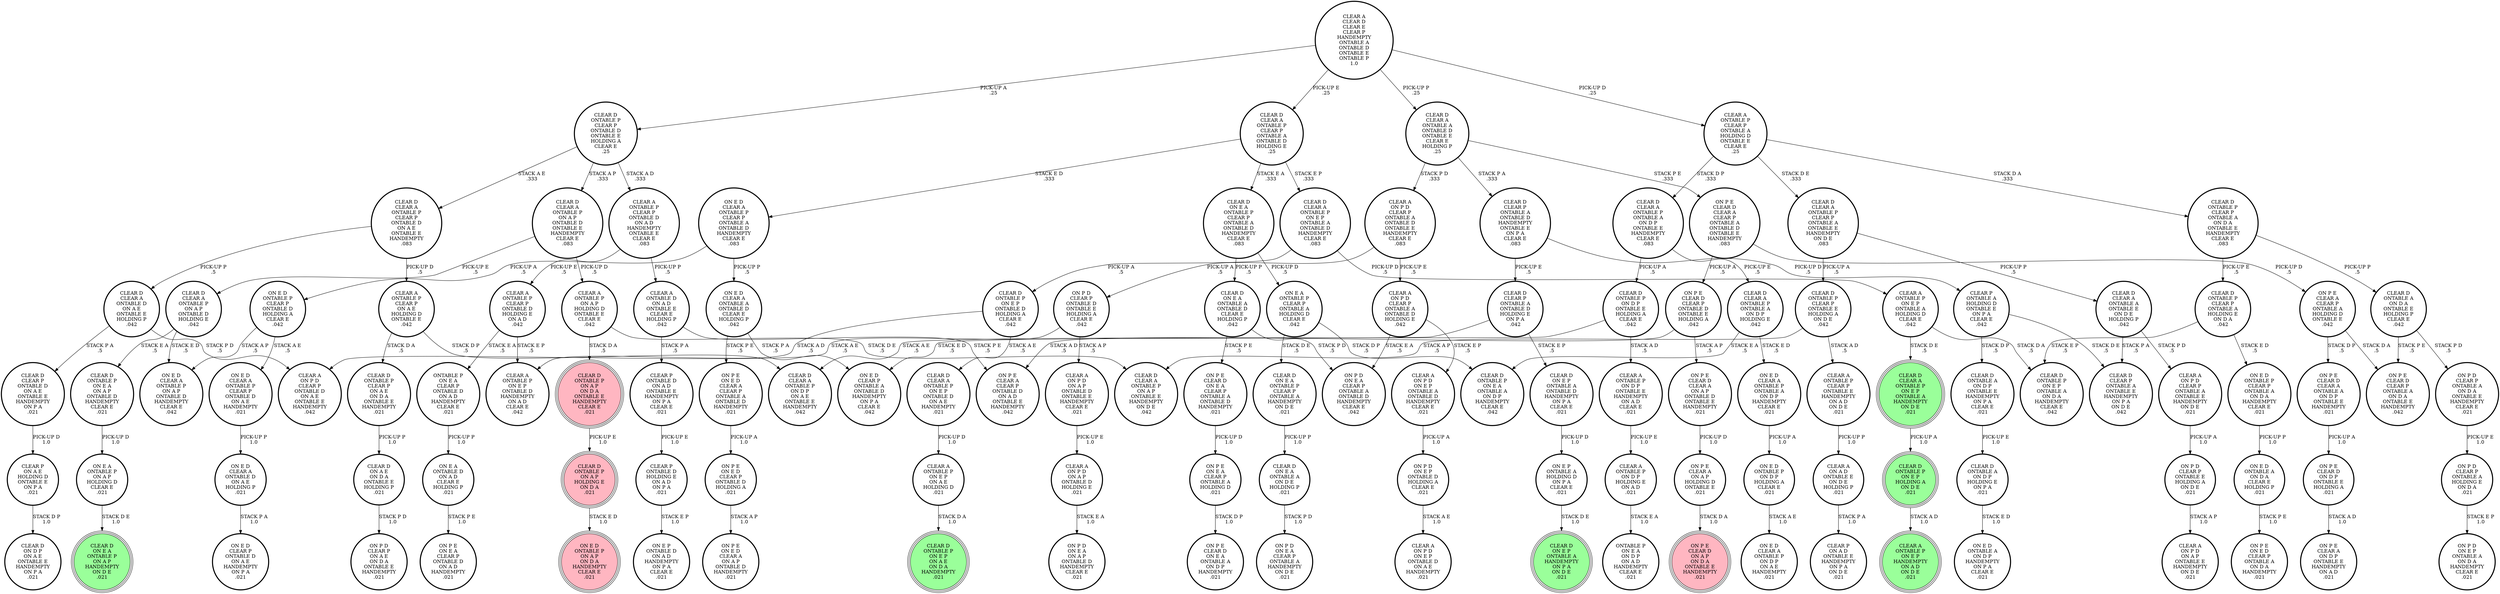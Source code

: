 digraph {
"CLEAR D\nON E A\nONTABLE A\nONTABLE D\nCLEAR E\nHOLDING P\n.042\n" -> "ON P E\nCLEAR D\nON E A\nCLEAR P\nONTABLE A\nONTABLE D\nHANDEMPTY\n.021\n"[label="STACK P E\n.5\n"];
"CLEAR D\nON E A\nONTABLE A\nONTABLE D\nCLEAR E\nHOLDING P\n.042\n" -> "ON P D\nON E A\nCLEAR P\nONTABLE A\nONTABLE D\nHANDEMPTY\nCLEAR E\n.042\n"[label="STACK P D\n.5\n"];
"ON E A\nONTABLE P\nCLEAR P\nONTABLE A\nHOLDING D\nCLEAR E\n.042\n" -> "CLEAR D\nONTABLE P\nON E A\nONTABLE A\nON D P\nHANDEMPTY\nCLEAR E\n.042\n"[label="STACK D P\n.5\n"];
"ON E A\nONTABLE P\nCLEAR P\nONTABLE A\nHOLDING D\nCLEAR E\n.042\n" -> "CLEAR D\nON E A\nONTABLE P\nCLEAR P\nONTABLE A\nHANDEMPTY\nON D E\n.021\n"[label="STACK D E\n.5\n"];
"CLEAR A\nONTABLE P\nCLEAR P\nONTABLE D\nHOLDING E\nON A D\n.042\n" -> "CLEAR A\nONTABLE P\nON E P\nONTABLE D\nHANDEMPTY\nON A D\nCLEAR E\n.042\n"[label="STACK E P\n.5\n"];
"CLEAR A\nONTABLE P\nCLEAR P\nONTABLE D\nHOLDING E\nON A D\n.042\n" -> "ONTABLE P\nON E A\nCLEAR P\nONTABLE D\nON A D\nHANDEMPTY\nCLEAR E\n.021\n"[label="STACK E A\n.5\n"];
"CLEAR A\nON P D\nON E P\nONTABLE A\nONTABLE D\nHANDEMPTY\nCLEAR E\n.021\n" -> "ON P D\nON E P\nONTABLE D\nHOLDING A\nCLEAR E\n.021\n"[label="PICK-UP A\n1.0\n"];
"CLEAR D\nONTABLE P\nCLEAR P\nONTABLE D\nONTABLE E\nHOLDING A\nCLEAR E\n.25\n" -> "CLEAR D\nCLEAR A\nONTABLE P\nCLEAR P\nONTABLE D\nON A E\nONTABLE E\nHANDEMPTY\n.083\n"[label="STACK A E\n.333\n"];
"CLEAR D\nONTABLE P\nCLEAR P\nONTABLE D\nONTABLE E\nHOLDING A\nCLEAR E\n.25\n" -> "CLEAR D\nCLEAR A\nONTABLE P\nON A P\nONTABLE D\nONTABLE E\nHANDEMPTY\nCLEAR E\n.083\n"[label="STACK A P\n.333\n"];
"CLEAR D\nONTABLE P\nCLEAR P\nONTABLE D\nONTABLE E\nHOLDING A\nCLEAR E\n.25\n" -> "CLEAR A\nONTABLE P\nCLEAR P\nONTABLE D\nON A D\nHANDEMPTY\nONTABLE E\nCLEAR E\n.083\n"[label="STACK A D\n.333\n"];
"CLEAR D\nONTABLE P\nCLEAR P\nON A E\nON D A\nONTABLE E\nHANDEMPTY\n.021\n" -> "CLEAR D\nON A E\nON D A\nONTABLE E\nHOLDING P\n.021\n"[label="PICK-UP P\n1.0\n"];
"CLEAR D\nCLEAR A\nONTABLE P\nON A P\nONTABLE D\nONTABLE E\nHANDEMPTY\nCLEAR E\n.083\n" -> "CLEAR D\nCLEAR A\nONTABLE P\nON A P\nONTABLE D\nHOLDING E\n.042\n"[label="PICK-UP E\n.5\n"];
"CLEAR D\nCLEAR A\nONTABLE P\nON A P\nONTABLE D\nONTABLE E\nHANDEMPTY\nCLEAR E\n.083\n" -> "CLEAR A\nONTABLE P\nON A P\nHOLDING D\nONTABLE E\nCLEAR E\n.042\n"[label="PICK-UP D\n.5\n"];
"CLEAR D\nON E A\nONTABLE A\nON D E\nHOLDING P\n.021\n" -> "ON P D\nON E A\nCLEAR P\nONTABLE A\nHANDEMPTY\nON D E\n.021\n"[label="STACK P D\n1.0\n"];
"CLEAR A\nCLEAR D\nCLEAR E\nCLEAR P\nHANDEMPTY\nONTABLE A\nONTABLE D\nONTABLE E\nONTABLE P\n1.0\n" -> "CLEAR D\nONTABLE P\nCLEAR P\nONTABLE D\nONTABLE E\nHOLDING A\nCLEAR E\n.25\n"[label="PICK-UP A\n.25\n"];
"CLEAR A\nCLEAR D\nCLEAR E\nCLEAR P\nHANDEMPTY\nONTABLE A\nONTABLE D\nONTABLE E\nONTABLE P\n1.0\n" -> "CLEAR D\nCLEAR A\nONTABLE P\nCLEAR P\nONTABLE A\nONTABLE D\nHOLDING E\n.25\n"[label="PICK-UP E\n.25\n"];
"CLEAR A\nCLEAR D\nCLEAR E\nCLEAR P\nHANDEMPTY\nONTABLE A\nONTABLE D\nONTABLE E\nONTABLE P\n1.0\n" -> "CLEAR D\nCLEAR A\nONTABLE A\nONTABLE D\nONTABLE E\nCLEAR E\nHOLDING P\n.25\n"[label="PICK-UP P\n.25\n"];
"CLEAR A\nCLEAR D\nCLEAR E\nCLEAR P\nHANDEMPTY\nONTABLE A\nONTABLE D\nONTABLE E\nONTABLE P\n1.0\n" -> "CLEAR A\nONTABLE P\nCLEAR P\nONTABLE A\nHOLDING D\nONTABLE E\nCLEAR E\n.25\n"[label="PICK-UP D\n.25\n"];
"CLEAR P\nONTABLE A\nHOLDING D\nONTABLE E\nON P A\nCLEAR E\n.042\n" -> "CLEAR D\nONTABLE A\nON D P\nONTABLE E\nHANDEMPTY\nON P A\nCLEAR E\n.021\n"[label="STACK D P\n.5\n"];
"CLEAR P\nONTABLE A\nHOLDING D\nONTABLE E\nON P A\nCLEAR E\n.042\n" -> "CLEAR D\nCLEAR P\nONTABLE A\nONTABLE E\nHANDEMPTY\nON P A\nON D E\n.042\n"[label="STACK D E\n.5\n"];
"CLEAR D\nCLEAR P\nONTABLE D\nON A E\nONTABLE E\nHANDEMPTY\nON P A\n.021\n" -> "CLEAR P\nON A E\nHOLDING D\nONTABLE E\nON P A\n.021\n"[label="PICK-UP D\n1.0\n"];
"CLEAR D\nCLEAR A\nONTABLE A\nONTABLE E\nON D E\nHOLDING P\n.042\n" -> "CLEAR D\nCLEAR P\nONTABLE A\nONTABLE E\nHANDEMPTY\nON P A\nON D E\n.042\n"[label="STACK P A\n.5\n"];
"CLEAR D\nCLEAR A\nONTABLE A\nONTABLE E\nON D E\nHOLDING P\n.042\n" -> "CLEAR A\nON P D\nCLEAR P\nONTABLE A\nONTABLE E\nHANDEMPTY\nON D E\n.021\n"[label="STACK P D\n.5\n"];
"CLEAR A\nON P D\nCLEAR P\nONTABLE A\nONTABLE D\nHOLDING E\n.042\n" -> "CLEAR A\nON P D\nON E P\nONTABLE A\nONTABLE D\nHANDEMPTY\nCLEAR E\n.021\n"[label="STACK E P\n.5\n"];
"CLEAR A\nON P D\nCLEAR P\nONTABLE A\nONTABLE D\nHOLDING E\n.042\n" -> "ON P D\nON E A\nCLEAR P\nONTABLE A\nONTABLE D\nHANDEMPTY\nCLEAR E\n.042\n"[label="STACK E A\n.5\n"];
"ON E D\nCLEAR A\nONTABLE D\nON A E\nHOLDING P\n.021\n" -> "ON E D\nCLEAR P\nONTABLE D\nON A E\nHANDEMPTY\nON P A\n.021\n"[label="STACK P A\n1.0\n"];
"ON P E\nCLEAR D\nCLEAR A\nCLEAR P\nONTABLE A\nONTABLE D\nONTABLE E\nHANDEMPTY\n.083\n" -> "ON P E\nCLEAR A\nCLEAR P\nONTABLE A\nHOLDING D\nONTABLE E\n.042\n"[label="PICK-UP D\n.5\n"];
"ON P E\nCLEAR D\nCLEAR A\nCLEAR P\nONTABLE A\nONTABLE D\nONTABLE E\nHANDEMPTY\n.083\n" -> "ON P E\nCLEAR D\nCLEAR P\nONTABLE D\nONTABLE E\nHOLDING A\n.042\n"[label="PICK-UP A\n.5\n"];
"CLEAR A\nON P D\nON A P\nONTABLE D\nHOLDING E\n.021\n" -> "ON P D\nON E A\nON A P\nONTABLE D\nHANDEMPTY\nCLEAR E\n.021\n"[label="STACK E A\n1.0\n"];
"ON E D\nONTABLE P\nCLEAR P\nONTABLE D\nHOLDING A\nCLEAR E\n.042\n" -> "ON E D\nCLEAR A\nONTABLE P\nCLEAR P\nONTABLE D\nON A E\nHANDEMPTY\n.021\n"[label="STACK A E\n.5\n"];
"ON E D\nONTABLE P\nCLEAR P\nONTABLE D\nHOLDING A\nCLEAR E\n.042\n" -> "ON E D\nCLEAR A\nONTABLE P\nON A P\nONTABLE D\nHANDEMPTY\nCLEAR E\n.042\n"[label="STACK A P\n.5\n"];
"CLEAR D\nON E P\nONTABLE A\nONTABLE D\nHANDEMPTY\nON P A\nCLEAR E\n.021\n" -> "ON E P\nONTABLE A\nHOLDING D\nON P A\nCLEAR E\n.021\n"[label="PICK-UP D\n1.0\n"];
"CLEAR D\nCLEAR A\nONTABLE P\nCLEAR P\nONTABLE A\nONTABLE D\nHOLDING E\n.25\n" -> "CLEAR D\nON E A\nONTABLE P\nCLEAR P\nONTABLE A\nONTABLE D\nHANDEMPTY\nCLEAR E\n.083\n"[label="STACK E A\n.333\n"];
"CLEAR D\nCLEAR A\nONTABLE P\nCLEAR P\nONTABLE A\nONTABLE D\nHOLDING E\n.25\n" -> "ON E D\nCLEAR A\nONTABLE P\nCLEAR P\nONTABLE A\nONTABLE D\nHANDEMPTY\nCLEAR E\n.083\n"[label="STACK E D\n.333\n"];
"CLEAR D\nCLEAR A\nONTABLE P\nCLEAR P\nONTABLE A\nONTABLE D\nHOLDING E\n.25\n" -> "CLEAR D\nCLEAR A\nONTABLE P\nON E P\nONTABLE A\nONTABLE D\nHANDEMPTY\nCLEAR E\n.083\n"[label="STACK E P\n.333\n"];
"CLEAR D\nONTABLE P\nON A P\nHOLDING E\nON D A\n.021\n" -> "ON E D\nONTABLE P\nON A P\nON D A\nHANDEMPTY\nCLEAR E\n.021\n"[label="STACK E D\n1.0\n"];
"CLEAR D\nCLEAR A\nONTABLE A\nONTABLE D\nONTABLE E\nCLEAR E\nHOLDING P\n.25\n" -> "CLEAR D\nCLEAR P\nONTABLE A\nONTABLE D\nHANDEMPTY\nONTABLE E\nON P A\nCLEAR E\n.083\n"[label="STACK P A\n.333\n"];
"CLEAR D\nCLEAR A\nONTABLE A\nONTABLE D\nONTABLE E\nCLEAR E\nHOLDING P\n.25\n" -> "CLEAR A\nON P D\nCLEAR P\nONTABLE A\nONTABLE D\nONTABLE E\nHANDEMPTY\nCLEAR E\n.083\n"[label="STACK P D\n.333\n"];
"CLEAR D\nCLEAR A\nONTABLE A\nONTABLE D\nONTABLE E\nCLEAR E\nHOLDING P\n.25\n" -> "ON P E\nCLEAR D\nCLEAR A\nCLEAR P\nONTABLE A\nONTABLE D\nONTABLE E\nHANDEMPTY\n.083\n"[label="STACK P E\n.333\n"];
"CLEAR D\nON E A\nONTABLE P\nCLEAR P\nONTABLE A\nHANDEMPTY\nON D E\n.021\n" -> "CLEAR D\nON E A\nONTABLE A\nON D E\nHOLDING P\n.021\n"[label="PICK-UP P\n1.0\n"];
"CLEAR A\nON P D\nCLEAR P\nONTABLE A\nONTABLE D\nONTABLE E\nHANDEMPTY\nCLEAR E\n.083\n" -> "CLEAR A\nON P D\nCLEAR P\nONTABLE A\nONTABLE D\nHOLDING E\n.042\n"[label="PICK-UP E\n.5\n"];
"CLEAR A\nON P D\nCLEAR P\nONTABLE A\nONTABLE D\nONTABLE E\nHANDEMPTY\nCLEAR E\n.083\n" -> "ON P D\nCLEAR P\nONTABLE D\nONTABLE E\nHOLDING A\nCLEAR E\n.042\n"[label="PICK-UP A\n.5\n"];
"CLEAR D\nCLEAR A\nONTABLE P\nON E P\nONTABLE A\nONTABLE D\nHANDEMPTY\nCLEAR E\n.083\n" -> "CLEAR D\nONTABLE P\nON E P\nONTABLE D\nHOLDING A\nCLEAR E\n.042\n"[label="PICK-UP A\n.5\n"];
"CLEAR D\nCLEAR A\nONTABLE P\nON E P\nONTABLE A\nONTABLE D\nHANDEMPTY\nCLEAR E\n.083\n" -> "CLEAR A\nONTABLE P\nON E P\nONTABLE A\nHOLDING D\nCLEAR E\n.042\n"[label="PICK-UP D\n.5\n"];
"ON P D\nON E P\nONTABLE D\nHOLDING A\nCLEAR E\n.021\n" -> "CLEAR A\nON P D\nON E P\nONTABLE D\nON A E\nHANDEMPTY\n.021\n"[label="STACK A E\n1.0\n"];
"CLEAR A\nONTABLE P\nON E P\nONTABLE A\nHOLDING D\nCLEAR E\n.042\n" -> "CLEAR D\nCLEAR A\nONTABLE P\nON E P\nONTABLE A\nHANDEMPTY\nON D E\n.021\n"[label="STACK D E\n.5\n"];
"CLEAR A\nONTABLE P\nON E P\nONTABLE A\nHOLDING D\nCLEAR E\n.042\n" -> "CLEAR D\nONTABLE P\nON E P\nONTABLE A\nON D A\nHANDEMPTY\nCLEAR E\n.042\n"[label="STACK D A\n.5\n"];
"ON P E\nCLEAR D\nCLEAR P\nONTABLE D\nONTABLE E\nHOLDING A\n.042\n" -> "ON P E\nCLEAR A\nCLEAR P\nONTABLE D\nON A D\nONTABLE E\nHANDEMPTY\n.042\n"[label="STACK A D\n.5\n"];
"ON P E\nCLEAR D\nCLEAR P\nONTABLE D\nONTABLE E\nHOLDING A\n.042\n" -> "ON P E\nCLEAR D\nCLEAR A\nON A P\nONTABLE D\nONTABLE E\nHANDEMPTY\n.021\n"[label="STACK A P\n.5\n"];
"CLEAR D\nONTABLE P\nON A P\nON D A\nONTABLE E\nHANDEMPTY\nCLEAR E\n.021\n" -> "CLEAR D\nONTABLE P\nON A P\nHOLDING E\nON D A\n.021\n"[label="PICK-UP E\n1.0\n"];
"CLEAR D\nON E A\nONTABLE P\nCLEAR P\nONTABLE A\nONTABLE D\nHANDEMPTY\nCLEAR E\n.083\n" -> "CLEAR D\nON E A\nONTABLE A\nONTABLE D\nCLEAR E\nHOLDING P\n.042\n"[label="PICK-UP P\n.5\n"];
"CLEAR D\nON E A\nONTABLE P\nCLEAR P\nONTABLE A\nONTABLE D\nHANDEMPTY\nCLEAR E\n.083\n" -> "ON E A\nONTABLE P\nCLEAR P\nONTABLE A\nHOLDING D\nCLEAR E\n.042\n"[label="PICK-UP D\n.5\n"];
"CLEAR D\nCLEAR A\nONTABLE D\nON A E\nONTABLE E\nHOLDING P\n.042\n" -> "CLEAR D\nCLEAR P\nONTABLE D\nON A E\nONTABLE E\nHANDEMPTY\nON P A\n.021\n"[label="STACK P A\n.5\n"];
"CLEAR D\nCLEAR A\nONTABLE D\nON A E\nONTABLE E\nHOLDING P\n.042\n" -> "CLEAR A\nON P D\nCLEAR P\nONTABLE D\nON A E\nONTABLE E\nHANDEMPTY\n.042\n"[label="STACK P D\n.5\n"];
"CLEAR A\nONTABLE P\nCLEAR P\nONTABLE A\nHOLDING D\nONTABLE E\nCLEAR E\n.25\n" -> "CLEAR D\nCLEAR A\nONTABLE P\nCLEAR P\nONTABLE A\nONTABLE E\nHANDEMPTY\nON D E\n.083\n"[label="STACK D E\n.333\n"];
"CLEAR A\nONTABLE P\nCLEAR P\nONTABLE A\nHOLDING D\nONTABLE E\nCLEAR E\n.25\n" -> "CLEAR D\nCLEAR A\nONTABLE P\nONTABLE A\nON D P\nONTABLE E\nHANDEMPTY\nCLEAR E\n.083\n"[label="STACK D P\n.333\n"];
"CLEAR A\nONTABLE P\nCLEAR P\nONTABLE A\nHOLDING D\nONTABLE E\nCLEAR E\n.25\n" -> "CLEAR D\nONTABLE P\nCLEAR P\nONTABLE A\nON D A\nONTABLE E\nHANDEMPTY\nCLEAR E\n.083\n"[label="STACK D A\n.333\n"];
"CLEAR D\nCLEAR A\nONTABLE P\nON E P\nONTABLE D\nON A E\nHANDEMPTY\n.021\n" -> "CLEAR A\nONTABLE P\nON E P\nON A E\nHOLDING D\n.021\n"[label="PICK-UP D\n1.0\n"];
"ON E A\nONTABLE D\nON A D\nCLEAR E\nHOLDING P\n.021\n" -> "ON P E\nON E A\nCLEAR P\nONTABLE D\nON A D\nHANDEMPTY\n.021\n"[label="STACK P E\n1.0\n"];
"CLEAR D\nONTABLE A\nON D P\nHOLDING E\nON P A\n.021\n" -> "ON E D\nONTABLE A\nON D P\nHANDEMPTY\nON P A\nCLEAR E\n.021\n"[label="STACK E D\n1.0\n"];
"CLEAR A\nONTABLE D\nON A D\nONTABLE E\nCLEAR E\nHOLDING P\n.042\n" -> "CLEAR P\nONTABLE D\nON A D\nONTABLE E\nHANDEMPTY\nON P A\nCLEAR E\n.021\n"[label="STACK P A\n.5\n"];
"CLEAR A\nONTABLE D\nON A D\nONTABLE E\nCLEAR E\nHOLDING P\n.042\n" -> "ON P E\nCLEAR A\nCLEAR P\nONTABLE D\nON A D\nONTABLE E\nHANDEMPTY\n.042\n"[label="STACK P E\n.5\n"];
"CLEAR A\nON P D\nCLEAR P\nONTABLE A\nONTABLE E\nHANDEMPTY\nON D E\n.021\n" -> "ON P D\nCLEAR P\nONTABLE E\nHOLDING A\nON D E\n.021\n"[label="PICK-UP A\n1.0\n"];
"CLEAR D\nONTABLE A\nON D P\nONTABLE E\nHANDEMPTY\nON P A\nCLEAR E\n.021\n" -> "CLEAR D\nONTABLE A\nON D P\nHOLDING E\nON P A\n.021\n"[label="PICK-UP E\n1.0\n"];
"CLEAR D\nCLEAR P\nONTABLE A\nONTABLE D\nHANDEMPTY\nONTABLE E\nON P A\nCLEAR E\n.083\n" -> "CLEAR D\nCLEAR P\nONTABLE A\nONTABLE D\nHOLDING E\nON P A\n.042\n"[label="PICK-UP E\n.5\n"];
"CLEAR D\nCLEAR P\nONTABLE A\nONTABLE D\nHANDEMPTY\nONTABLE E\nON P A\nCLEAR E\n.083\n" -> "CLEAR P\nONTABLE A\nHOLDING D\nONTABLE E\nON P A\nCLEAR E\n.042\n"[label="PICK-UP D\n.5\n"];
"ON P D\nCLEAR P\nONTABLE D\nONTABLE E\nHOLDING A\nCLEAR E\n.042\n" -> "CLEAR A\nON P D\nCLEAR P\nONTABLE D\nON A E\nONTABLE E\nHANDEMPTY\n.042\n"[label="STACK A E\n.5\n"];
"ON P D\nCLEAR P\nONTABLE D\nONTABLE E\nHOLDING A\nCLEAR E\n.042\n" -> "CLEAR A\nON P D\nON A P\nONTABLE D\nONTABLE E\nHANDEMPTY\nCLEAR E\n.021\n"[label="STACK A P\n.5\n"];
"ON E D\nCLEAR A\nONTABLE P\nCLEAR P\nONTABLE A\nONTABLE D\nHANDEMPTY\nCLEAR E\n.083\n" -> "ON E D\nONTABLE P\nCLEAR P\nONTABLE D\nHOLDING A\nCLEAR E\n.042\n"[label="PICK-UP A\n.5\n"];
"ON E D\nCLEAR A\nONTABLE P\nCLEAR P\nONTABLE A\nONTABLE D\nHANDEMPTY\nCLEAR E\n.083\n" -> "ON E D\nCLEAR A\nONTABLE A\nONTABLE D\nCLEAR E\nHOLDING P\n.042\n"[label="PICK-UP P\n.5\n"];
"ON P E\nON E A\nCLEAR P\nONTABLE A\nHOLDING D\n.021\n" -> "ON P E\nCLEAR D\nON E A\nONTABLE A\nON D P\nHANDEMPTY\n.021\n"[label="STACK D P\n1.0\n"];
"ON E D\nCLEAR A\nONTABLE A\nONTABLE D\nCLEAR E\nHOLDING P\n.042\n" -> "ON E D\nCLEAR P\nONTABLE A\nONTABLE D\nHANDEMPTY\nON P A\nCLEAR E\n.042\n"[label="STACK P A\n.5\n"];
"ON E D\nCLEAR A\nONTABLE A\nONTABLE D\nCLEAR E\nHOLDING P\n.042\n" -> "ON P E\nON E D\nCLEAR A\nCLEAR P\nONTABLE A\nONTABLE D\nHANDEMPTY\n.021\n"[label="STACK P E\n.5\n"];
"CLEAR D\nCLEAR A\nONTABLE P\nON E P\nONTABLE A\nHANDEMPTY\nON D E\n.021\n" -> "CLEAR D\nONTABLE P\nON E P\nHOLDING A\nON D E\n.021\n"[label="PICK-UP A\n1.0\n"];
"CLEAR A\nONTABLE P\nON D P\nHOLDING E\nON A D\n.021\n" -> "ONTABLE P\nON E A\nON D P\nON A D\nHANDEMPTY\nCLEAR E\n.021\n"[label="STACK E A\n1.0\n"];
"CLEAR A\nONTABLE P\nON D P\nONTABLE E\nHANDEMPTY\nON A D\nCLEAR E\n.021\n" -> "CLEAR A\nONTABLE P\nON D P\nHOLDING E\nON A D\n.021\n"[label="PICK-UP E\n1.0\n"];
"ON E D\nONTABLE A\nON D A\nCLEAR E\nHOLDING P\n.021\n" -> "ON P E\nON E D\nCLEAR P\nONTABLE A\nON D A\nHANDEMPTY\n.021\n"[label="STACK P E\n1.0\n"];
"CLEAR D\nONTABLE P\nCLEAR P\nONTABLE A\nON D A\nONTABLE E\nHANDEMPTY\nCLEAR E\n.083\n" -> "CLEAR D\nONTABLE P\nCLEAR P\nONTABLE A\nHOLDING E\nON D A\n.042\n"[label="PICK-UP E\n.5\n"];
"CLEAR D\nONTABLE P\nCLEAR P\nONTABLE A\nON D A\nONTABLE E\nHANDEMPTY\nCLEAR E\n.083\n" -> "CLEAR D\nONTABLE A\nON D A\nONTABLE E\nHOLDING P\nCLEAR E\n.042\n"[label="PICK-UP P\n.5\n"];
"CLEAR A\nONTABLE P\nCLEAR P\nON A E\nHOLDING D\nONTABLE E\n.042\n" -> "CLEAR D\nCLEAR A\nONTABLE P\nON D P\nON A E\nONTABLE E\nHANDEMPTY\n.042\n"[label="STACK D P\n.5\n"];
"CLEAR A\nONTABLE P\nCLEAR P\nON A E\nHOLDING D\nONTABLE E\n.042\n" -> "CLEAR D\nONTABLE P\nCLEAR P\nON A E\nON D A\nONTABLE E\nHANDEMPTY\n.021\n"[label="STACK D A\n.5\n"];
"ON P E\nCLEAR A\nCLEAR P\nONTABLE A\nHOLDING D\nONTABLE E\n.042\n" -> "ON P E\nCLEAR D\nCLEAR A\nONTABLE A\nON D P\nONTABLE E\nHANDEMPTY\n.021\n"[label="STACK D P\n.5\n"];
"ON P E\nCLEAR A\nCLEAR P\nONTABLE A\nHOLDING D\nONTABLE E\n.042\n" -> "ON P E\nCLEAR D\nCLEAR P\nONTABLE A\nON D A\nONTABLE E\nHANDEMPTY\n.042\n"[label="STACK D A\n.5\n"];
"ON P E\nON E D\nCLEAR A\nCLEAR P\nONTABLE A\nONTABLE D\nHANDEMPTY\n.021\n" -> "ON P E\nON E D\nCLEAR P\nONTABLE D\nHOLDING A\n.021\n"[label="PICK-UP A\n1.0\n"];
"ON P E\nCLEAR D\nON E A\nCLEAR P\nONTABLE A\nONTABLE D\nHANDEMPTY\n.021\n" -> "ON P E\nON E A\nCLEAR P\nONTABLE A\nHOLDING D\n.021\n"[label="PICK-UP D\n1.0\n"];
"CLEAR A\nONTABLE P\nON E P\nON A E\nHOLDING D\n.021\n" -> "CLEAR D\nONTABLE P\nON E P\nON A E\nON D A\nHANDEMPTY\n.021\n"[label="STACK D A\n1.0\n"];
"ON P E\nCLEAR D\nCLEAR A\nON A P\nONTABLE D\nONTABLE E\nHANDEMPTY\n.021\n" -> "ON P E\nCLEAR A\nON A P\nHOLDING D\nONTABLE E\n.021\n"[label="PICK-UP D\n1.0\n"];
"CLEAR P\nON A E\nHOLDING D\nONTABLE E\nON P A\n.021\n" -> "CLEAR D\nON D P\nON A E\nONTABLE E\nHANDEMPTY\nON P A\n.021\n"[label="STACK D P\n1.0\n"];
"CLEAR D\nONTABLE A\nON D A\nONTABLE E\nHOLDING P\nCLEAR E\n.042\n" -> "ON P D\nCLEAR P\nONTABLE A\nON D A\nONTABLE E\nHANDEMPTY\nCLEAR E\n.021\n"[label="STACK P D\n.5\n"];
"CLEAR D\nONTABLE A\nON D A\nONTABLE E\nHOLDING P\nCLEAR E\n.042\n" -> "ON P E\nCLEAR D\nCLEAR P\nONTABLE A\nON D A\nONTABLE E\nHANDEMPTY\n.042\n"[label="STACK P E\n.5\n"];
"CLEAR A\nONTABLE P\nCLEAR P\nONTABLE E\nHANDEMPTY\nON A D\nON D E\n.021\n" -> "CLEAR A\nON A D\nONTABLE E\nON D E\nHOLDING P\n.021\n"[label="PICK-UP P\n1.0\n"];
"CLEAR D\nCLEAR A\nONTABLE P\nON A P\nONTABLE D\nHOLDING E\n.042\n" -> "ON E D\nCLEAR A\nONTABLE P\nON A P\nONTABLE D\nHANDEMPTY\nCLEAR E\n.042\n"[label="STACK E D\n.5\n"];
"CLEAR D\nCLEAR A\nONTABLE P\nON A P\nONTABLE D\nHOLDING E\n.042\n" -> "CLEAR D\nONTABLE P\nON E A\nON A P\nONTABLE D\nHANDEMPTY\nCLEAR E\n.021\n"[label="STACK E A\n.5\n"];
"CLEAR D\nONTABLE P\nON E P\nHOLDING A\nON D E\n.021\n" -> "CLEAR A\nONTABLE P\nON E P\nHANDEMPTY\nON A D\nON D E\n.021\n"[label="STACK A D\n1.0\n"];
"CLEAR P\nONTABLE D\nON A D\nONTABLE E\nHANDEMPTY\nON P A\nCLEAR E\n.021\n" -> "CLEAR P\nONTABLE D\nHOLDING E\nON A D\nON P A\n.021\n"[label="PICK-UP E\n1.0\n"];
"CLEAR A\nON A D\nONTABLE E\nON D E\nHOLDING P\n.021\n" -> "CLEAR P\nON A D\nONTABLE E\nHANDEMPTY\nON P A\nON D E\n.021\n"[label="STACK P A\n1.0\n"];
"ON E D\nONTABLE P\nON D P\nHOLDING A\nCLEAR E\n.021\n" -> "ON E D\nCLEAR A\nONTABLE P\nON D P\nON A E\nHANDEMPTY\n.021\n"[label="STACK A E\n1.0\n"];
"ON P D\nCLEAR P\nONTABLE A\nHOLDING E\nON D A\n.021\n" -> "ON P D\nON E P\nONTABLE A\nON D A\nHANDEMPTY\nCLEAR E\n.021\n"[label="STACK E P\n1.0\n"];
"CLEAR A\nON P D\nON A P\nONTABLE D\nONTABLE E\nHANDEMPTY\nCLEAR E\n.021\n" -> "CLEAR A\nON P D\nON A P\nONTABLE D\nHOLDING E\n.021\n"[label="PICK-UP E\n1.0\n"];
"ON E P\nONTABLE A\nHOLDING D\nON P A\nCLEAR E\n.021\n" -> "CLEAR D\nON E P\nONTABLE A\nHANDEMPTY\nON P A\nON D E\n.021\n"[label="STACK D E\n1.0\n"];
"CLEAR D\nONTABLE P\nON D P\nONTABLE E\nHOLDING A\nCLEAR E\n.042\n" -> "CLEAR D\nCLEAR A\nONTABLE P\nON D P\nON A E\nONTABLE E\nHANDEMPTY\n.042\n"[label="STACK A E\n.5\n"];
"CLEAR D\nONTABLE P\nON D P\nONTABLE E\nHOLDING A\nCLEAR E\n.042\n" -> "CLEAR A\nONTABLE P\nON D P\nONTABLE E\nHANDEMPTY\nON A D\nCLEAR E\n.021\n"[label="STACK A D\n.5\n"];
"CLEAR D\nONTABLE P\nCLEAR P\nONTABLE A\nHOLDING E\nON D A\n.042\n" -> "ON E D\nONTABLE P\nCLEAR P\nONTABLE A\nON D A\nHANDEMPTY\nCLEAR E\n.021\n"[label="STACK E D\n.5\n"];
"CLEAR D\nONTABLE P\nCLEAR P\nONTABLE A\nHOLDING E\nON D A\n.042\n" -> "CLEAR D\nONTABLE P\nON E P\nONTABLE A\nON D A\nHANDEMPTY\nCLEAR E\n.042\n"[label="STACK E P\n.5\n"];
"CLEAR D\nCLEAR A\nONTABLE P\nCLEAR P\nONTABLE A\nONTABLE E\nHANDEMPTY\nON D E\n.083\n" -> "CLEAR D\nCLEAR A\nONTABLE A\nONTABLE E\nON D E\nHOLDING P\n.042\n"[label="PICK-UP P\n.5\n"];
"CLEAR D\nCLEAR A\nONTABLE P\nCLEAR P\nONTABLE A\nONTABLE E\nHANDEMPTY\nON D E\n.083\n" -> "CLEAR D\nONTABLE P\nCLEAR P\nONTABLE E\nHOLDING A\nON D E\n.042\n"[label="PICK-UP A\n.5\n"];
"CLEAR D\nONTABLE P\nON E A\nON A P\nONTABLE D\nHANDEMPTY\nCLEAR E\n.021\n" -> "ON E A\nONTABLE P\nON A P\nHOLDING D\nCLEAR E\n.021\n"[label="PICK-UP D\n1.0\n"];
"CLEAR D\nONTABLE P\nON E P\nONTABLE D\nHOLDING A\nCLEAR E\n.042\n" -> "CLEAR D\nCLEAR A\nONTABLE P\nON E P\nONTABLE D\nON A E\nHANDEMPTY\n.021\n"[label="STACK A E\n.5\n"];
"CLEAR D\nONTABLE P\nON E P\nONTABLE D\nHOLDING A\nCLEAR E\n.042\n" -> "CLEAR A\nONTABLE P\nON E P\nONTABLE D\nHANDEMPTY\nON A D\nCLEAR E\n.042\n"[label="STACK A D\n.5\n"];
"ON E D\nONTABLE P\nCLEAR P\nONTABLE A\nON D A\nHANDEMPTY\nCLEAR E\n.021\n" -> "ON E D\nONTABLE A\nON D A\nCLEAR E\nHOLDING P\n.021\n"[label="PICK-UP P\n1.0\n"];
"ON P D\nCLEAR P\nONTABLE E\nHOLDING A\nON D E\n.021\n" -> "CLEAR A\nON P D\nON A P\nONTABLE E\nHANDEMPTY\nON D E\n.021\n"[label="STACK A P\n1.0\n"];
"CLEAR D\nONTABLE P\nCLEAR P\nONTABLE E\nHOLDING A\nON D E\n.042\n" -> "CLEAR D\nCLEAR A\nONTABLE P\nON A P\nONTABLE E\nHANDEMPTY\nON D E\n.042\n"[label="STACK A P\n.5\n"];
"CLEAR D\nONTABLE P\nCLEAR P\nONTABLE E\nHOLDING A\nON D E\n.042\n" -> "CLEAR A\nONTABLE P\nCLEAR P\nONTABLE E\nHANDEMPTY\nON A D\nON D E\n.021\n"[label="STACK A D\n.5\n"];
"CLEAR D\nCLEAR A\nONTABLE P\nCLEAR P\nONTABLE D\nON A E\nONTABLE E\nHANDEMPTY\n.083\n" -> "CLEAR D\nCLEAR A\nONTABLE D\nON A E\nONTABLE E\nHOLDING P\n.042\n"[label="PICK-UP P\n.5\n"];
"CLEAR D\nCLEAR A\nONTABLE P\nCLEAR P\nONTABLE D\nON A E\nONTABLE E\nHANDEMPTY\n.083\n" -> "CLEAR A\nONTABLE P\nCLEAR P\nON A E\nHOLDING D\nONTABLE E\n.042\n"[label="PICK-UP D\n.5\n"];
"ON E D\nCLEAR A\nONTABLE P\nONTABLE A\nON D P\nHANDEMPTY\nCLEAR E\n.021\n" -> "ON E D\nONTABLE P\nON D P\nHOLDING A\nCLEAR E\n.021\n"[label="PICK-UP A\n1.0\n"];
"ON P E\nCLEAR D\nCLEAR A\nONTABLE A\nON D P\nONTABLE E\nHANDEMPTY\n.021\n" -> "ON P E\nCLEAR D\nON D P\nONTABLE E\nHOLDING A\n.021\n"[label="PICK-UP A\n1.0\n"];
"ON P E\nCLEAR A\nON A P\nHOLDING D\nONTABLE E\n.021\n" -> "ON P E\nCLEAR D\nON A P\nON D A\nONTABLE E\nHANDEMPTY\n.021\n"[label="STACK D A\n1.0\n"];
"ON P D\nCLEAR P\nONTABLE A\nON D A\nONTABLE E\nHANDEMPTY\nCLEAR E\n.021\n" -> "ON P D\nCLEAR P\nONTABLE A\nHOLDING E\nON D A\n.021\n"[label="PICK-UP E\n1.0\n"];
"CLEAR D\nCLEAR A\nONTABLE P\nONTABLE A\nON D P\nHOLDING E\n.042\n" -> "ON E D\nCLEAR A\nONTABLE P\nONTABLE A\nON D P\nHANDEMPTY\nCLEAR E\n.021\n"[label="STACK E D\n.5\n"];
"CLEAR D\nCLEAR A\nONTABLE P\nONTABLE A\nON D P\nHOLDING E\n.042\n" -> "CLEAR D\nONTABLE P\nON E A\nONTABLE A\nON D P\nHANDEMPTY\nCLEAR E\n.042\n"[label="STACK E A\n.5\n"];
"CLEAR A\nONTABLE P\nCLEAR P\nONTABLE D\nON A D\nHANDEMPTY\nONTABLE E\nCLEAR E\n.083\n" -> "CLEAR A\nONTABLE P\nCLEAR P\nONTABLE D\nHOLDING E\nON A D\n.042\n"[label="PICK-UP E\n.5\n"];
"CLEAR A\nONTABLE P\nCLEAR P\nONTABLE D\nON A D\nHANDEMPTY\nONTABLE E\nCLEAR E\n.083\n" -> "CLEAR A\nONTABLE D\nON A D\nONTABLE E\nCLEAR E\nHOLDING P\n.042\n"[label="PICK-UP P\n.5\n"];
"CLEAR D\nON A E\nON D A\nONTABLE E\nHOLDING P\n.021\n" -> "ON P D\nCLEAR P\nON A E\nON D A\nONTABLE E\nHANDEMPTY\n.021\n"[label="STACK P D\n1.0\n"];
"ON P E\nON E D\nCLEAR P\nONTABLE D\nHOLDING A\n.021\n" -> "ON P E\nON E D\nCLEAR A\nON A P\nONTABLE D\nHANDEMPTY\n.021\n"[label="STACK A P\n1.0\n"];
"CLEAR D\nCLEAR A\nONTABLE P\nONTABLE A\nON D P\nONTABLE E\nHANDEMPTY\nCLEAR E\n.083\n" -> "CLEAR D\nONTABLE P\nON D P\nONTABLE E\nHOLDING A\nCLEAR E\n.042\n"[label="PICK-UP A\n.5\n"];
"CLEAR D\nCLEAR A\nONTABLE P\nONTABLE A\nON D P\nONTABLE E\nHANDEMPTY\nCLEAR E\n.083\n" -> "CLEAR D\nCLEAR A\nONTABLE P\nONTABLE A\nON D P\nHOLDING E\n.042\n"[label="PICK-UP E\n.5\n"];
"CLEAR P\nONTABLE D\nHOLDING E\nON A D\nON P A\n.021\n" -> "ON E P\nONTABLE D\nON A D\nHANDEMPTY\nON P A\nCLEAR E\n.021\n"[label="STACK E P\n1.0\n"];
"ONTABLE P\nON E A\nCLEAR P\nONTABLE D\nON A D\nHANDEMPTY\nCLEAR E\n.021\n" -> "ON E A\nONTABLE D\nON A D\nCLEAR E\nHOLDING P\n.021\n"[label="PICK-UP P\n1.0\n"];
"CLEAR D\nCLEAR P\nONTABLE A\nONTABLE D\nHOLDING E\nON P A\n.042\n" -> "ON E D\nCLEAR P\nONTABLE A\nONTABLE D\nHANDEMPTY\nON P A\nCLEAR E\n.042\n"[label="STACK E D\n.5\n"];
"CLEAR D\nCLEAR P\nONTABLE A\nONTABLE D\nHOLDING E\nON P A\n.042\n" -> "CLEAR D\nON E P\nONTABLE A\nONTABLE D\nHANDEMPTY\nON P A\nCLEAR E\n.021\n"[label="STACK E P\n.5\n"];
"ON E A\nONTABLE P\nON A P\nHOLDING D\nCLEAR E\n.021\n" -> "CLEAR D\nON E A\nONTABLE P\nON A P\nHANDEMPTY\nON D E\n.021\n"[label="STACK D E\n1.0\n"];
"CLEAR A\nONTABLE P\nON A P\nHOLDING D\nONTABLE E\nCLEAR E\n.042\n" -> "CLEAR D\nCLEAR A\nONTABLE P\nON A P\nONTABLE E\nHANDEMPTY\nON D E\n.042\n"[label="STACK D E\n.5\n"];
"CLEAR A\nONTABLE P\nON A P\nHOLDING D\nONTABLE E\nCLEAR E\n.042\n" -> "CLEAR D\nONTABLE P\nON A P\nON D A\nONTABLE E\nHANDEMPTY\nCLEAR E\n.021\n"[label="STACK D A\n.5\n"];
"ON P E\nCLEAR D\nON D P\nONTABLE E\nHOLDING A\n.021\n" -> "ON P E\nCLEAR A\nON D P\nONTABLE E\nHANDEMPTY\nON A D\n.021\n"[label="STACK A D\n1.0\n"];
"ON E D\nCLEAR A\nONTABLE P\nCLEAR P\nONTABLE D\nON A E\nHANDEMPTY\n.021\n" -> "ON E D\nCLEAR A\nONTABLE D\nON A E\nHOLDING P\n.021\n"[label="PICK-UP P\n1.0\n"];
"ON P E\nCLEAR A\nON D P\nONTABLE E\nHANDEMPTY\nON A D\n.021\n" [shape=circle, penwidth=3];
"CLEAR D\nCLEAR A\nONTABLE P\nON D P\nON A E\nONTABLE E\nHANDEMPTY\n.042\n" [shape=circle, penwidth=3];
"ON P E\nON E A\nCLEAR P\nONTABLE D\nON A D\nHANDEMPTY\n.021\n" [shape=circle, penwidth=3];
"ON E D\nONTABLE A\nON D P\nHANDEMPTY\nON P A\nCLEAR E\n.021\n" [shape=circle, penwidth=3];
"ON E D\nCLEAR A\nONTABLE P\nON D P\nON A E\nHANDEMPTY\n.021\n" [shape=circle, penwidth=3];
"ON P E\nCLEAR D\nCLEAR P\nONTABLE A\nON D A\nONTABLE E\nHANDEMPTY\n.042\n" [shape=circle, penwidth=3];
"ONTABLE P\nON E A\nON D P\nON A D\nHANDEMPTY\nCLEAR E\n.021\n" [shape=circle, penwidth=3];
"CLEAR D\nONTABLE P\nON E P\nONTABLE A\nON D A\nHANDEMPTY\nCLEAR E\n.042\n" [shape=circle, penwidth=3];
"ON P D\nCLEAR P\nON A E\nON D A\nONTABLE E\nHANDEMPTY\n.021\n" [shape=circle, penwidth=3];
"CLEAR D\nONTABLE P\nON E P\nON A E\nON D A\nHANDEMPTY\n.021\n" [shape=circle, style=filled, fillcolor=palegreen1, peripheries=3];
"CLEAR D\nCLEAR A\nONTABLE P\nON A P\nONTABLE E\nHANDEMPTY\nON D E\n.042\n" [shape=circle, penwidth=3];
"ON P E\nON E D\nCLEAR A\nON A P\nONTABLE D\nHANDEMPTY\n.021\n" [shape=circle, penwidth=3];
"ON E D\nCLEAR P\nONTABLE D\nON A E\nHANDEMPTY\nON P A\n.021\n" [shape=circle, penwidth=3];
"CLEAR D\nON E P\nONTABLE A\nHANDEMPTY\nON P A\nON D E\n.021\n" [shape=circle, style=filled, fillcolor=palegreen1, peripheries=3];
"ON P D\nON E P\nONTABLE A\nON D A\nHANDEMPTY\nCLEAR E\n.021\n" [shape=circle, penwidth=3];
"ON P E\nCLEAR D\nON E A\nONTABLE A\nON D P\nHANDEMPTY\n.021\n" [shape=circle, penwidth=3];
"CLEAR A\nON P D\nON E P\nONTABLE D\nON A E\nHANDEMPTY\n.021\n" [shape=circle, penwidth=3];
"CLEAR A\nONTABLE P\nON E P\nONTABLE D\nHANDEMPTY\nON A D\nCLEAR E\n.042\n" [shape=circle, penwidth=3];
"ON P E\nCLEAR A\nCLEAR P\nONTABLE D\nON A D\nONTABLE E\nHANDEMPTY\n.042\n" [shape=circle, penwidth=3];
"ON P D\nON E A\nCLEAR P\nONTABLE A\nHANDEMPTY\nON D E\n.021\n" [shape=circle, penwidth=3];
"CLEAR D\nON D P\nON A E\nONTABLE E\nHANDEMPTY\nON P A\n.021\n" [shape=circle, penwidth=3];
"CLEAR P\nON A D\nONTABLE E\nHANDEMPTY\nON P A\nON D E\n.021\n" [shape=circle, penwidth=3];
"CLEAR D\nCLEAR P\nONTABLE A\nONTABLE E\nHANDEMPTY\nON P A\nON D E\n.042\n" [shape=circle, penwidth=3];
"CLEAR D\nONTABLE P\nON E A\nONTABLE A\nON D P\nHANDEMPTY\nCLEAR E\n.042\n" [shape=circle, penwidth=3];
"CLEAR D\nON E A\nONTABLE P\nON A P\nHANDEMPTY\nON D E\n.021\n" [shape=circle, style=filled, fillcolor=palegreen1, peripheries=3];
"ON P D\nON E A\nON A P\nONTABLE D\nHANDEMPTY\nCLEAR E\n.021\n" [shape=circle, penwidth=3];
"CLEAR A\nONTABLE P\nON E P\nHANDEMPTY\nON A D\nON D E\n.021\n" [shape=circle, style=filled, fillcolor=palegreen1, peripheries=3];
"ON E D\nONTABLE P\nON A P\nON D A\nHANDEMPTY\nCLEAR E\n.021\n" [shape=circle, style=filled, fillcolor=lightpink, peripheries=3];
"ON P E\nON E D\nCLEAR P\nONTABLE A\nON D A\nHANDEMPTY\n.021\n" [shape=circle, penwidth=3];
"ON E P\nONTABLE D\nON A D\nHANDEMPTY\nON P A\nCLEAR E\n.021\n" [shape=circle, penwidth=3];
"CLEAR A\nON P D\nON A P\nONTABLE E\nHANDEMPTY\nON D E\n.021\n" [shape=circle, penwidth=3];
"ON E D\nCLEAR P\nONTABLE A\nONTABLE D\nHANDEMPTY\nON P A\nCLEAR E\n.042\n" [shape=circle, penwidth=3];
"CLEAR A\nON P D\nCLEAR P\nONTABLE D\nON A E\nONTABLE E\nHANDEMPTY\n.042\n" [shape=circle, penwidth=3];
"ON P E\nCLEAR D\nON A P\nON D A\nONTABLE E\nHANDEMPTY\n.021\n" [shape=circle, style=filled, fillcolor=lightpink, peripheries=3];
"ON E D\nCLEAR A\nONTABLE P\nON A P\nONTABLE D\nHANDEMPTY\nCLEAR E\n.042\n" [shape=circle, penwidth=3];
"ON P D\nON E A\nCLEAR P\nONTABLE A\nONTABLE D\nHANDEMPTY\nCLEAR E\n.042\n" [shape=circle, penwidth=3];
"ON P E\nON E A\nCLEAR P\nONTABLE A\nHOLDING D\n.021\n" [shape=circle, penwidth=3];
"ON P E\nCLEAR A\nON D P\nONTABLE E\nHANDEMPTY\nON A D\n.021\n" [shape=circle, penwidth=3];
"CLEAR D\nCLEAR A\nONTABLE P\nON D P\nON A E\nONTABLE E\nHANDEMPTY\n.042\n" [shape=circle, penwidth=3];
"CLEAR D\nONTABLE P\nON E P\nONTABLE D\nHOLDING A\nCLEAR E\n.042\n" [shape=circle, penwidth=3];
"ON P E\nON E A\nCLEAR P\nONTABLE D\nON A D\nHANDEMPTY\n.021\n" [shape=circle, penwidth=3];
"CLEAR D\nCLEAR A\nONTABLE P\nCLEAR P\nONTABLE D\nON A E\nONTABLE E\nHANDEMPTY\n.083\n" [shape=circle, penwidth=3];
"CLEAR A\nONTABLE P\nCLEAR P\nONTABLE E\nHANDEMPTY\nON A D\nON D E\n.021\n" [shape=circle, penwidth=3];
"CLEAR A\nONTABLE P\nON E P\nON A E\nHOLDING D\n.021\n" [shape=circle, penwidth=3];
"CLEAR A\nONTABLE P\nCLEAR P\nONTABLE A\nHOLDING D\nONTABLE E\nCLEAR E\n.25\n" [shape=circle, penwidth=3];
"CLEAR A\nON P D\nCLEAR P\nONTABLE A\nONTABLE D\nHOLDING E\n.042\n" [shape=circle, penwidth=3];
"ON E D\nONTABLE A\nON D P\nHANDEMPTY\nON P A\nCLEAR E\n.021\n" [shape=circle, penwidth=3];
"CLEAR D\nCLEAR A\nONTABLE A\nONTABLE D\nONTABLE E\nCLEAR E\nHOLDING P\n.25\n" [shape=circle, penwidth=3];
"ON P D\nCLEAR P\nONTABLE E\nHOLDING A\nON D E\n.021\n" [shape=circle, penwidth=3];
"ON E D\nCLEAR A\nONTABLE P\nON D P\nON A E\nHANDEMPTY\n.021\n" [shape=circle, penwidth=3];
"CLEAR A\nON P D\nON E P\nONTABLE A\nONTABLE D\nHANDEMPTY\nCLEAR E\n.021\n" [shape=circle, penwidth=3];
"CLEAR D\nON E P\nONTABLE A\nONTABLE D\nHANDEMPTY\nON P A\nCLEAR E\n.021\n" [shape=circle, penwidth=3];
"ON P E\nCLEAR D\nCLEAR P\nONTABLE A\nON D A\nONTABLE E\nHANDEMPTY\n.042\n" [shape=circle, penwidth=3];
"ONTABLE P\nON E A\nON D P\nON A D\nHANDEMPTY\nCLEAR E\n.021\n" [shape=circle, penwidth=3];
"CLEAR D\nCLEAR A\nONTABLE P\nCLEAR P\nONTABLE A\nONTABLE D\nHOLDING E\n.25\n" [shape=circle, penwidth=3];
"CLEAR D\nONTABLE P\nON E P\nONTABLE A\nON D A\nHANDEMPTY\nCLEAR E\n.042\n" [shape=circle, penwidth=3];
"ON P D\nCLEAR P\nONTABLE A\nHOLDING E\nON D A\n.021\n" [shape=circle, penwidth=3];
"CLEAR A\nONTABLE P\nCLEAR P\nONTABLE D\nON A D\nHANDEMPTY\nONTABLE E\nCLEAR E\n.083\n" [shape=circle, penwidth=3];
"ON P D\nCLEAR P\nON A E\nON D A\nONTABLE E\nHANDEMPTY\n.021\n" [shape=circle, penwidth=3];
"CLEAR A\nON P D\nON A P\nONTABLE D\nONTABLE E\nHANDEMPTY\nCLEAR E\n.021\n" [shape=circle, penwidth=3];
"ON P E\nCLEAR D\nCLEAR A\nONTABLE A\nON D P\nONTABLE E\nHANDEMPTY\n.021\n" [shape=circle, penwidth=3];
"ON E D\nONTABLE P\nCLEAR P\nONTABLE A\nON D A\nHANDEMPTY\nCLEAR E\n.021\n" [shape=circle, penwidth=3];
"CLEAR D\nCLEAR A\nONTABLE D\nON A E\nONTABLE E\nHOLDING P\n.042\n" [shape=circle, penwidth=3];
"CLEAR D\nONTABLE P\nCLEAR P\nONTABLE D\nONTABLE E\nHOLDING A\nCLEAR E\n.25\n" [shape=circle, penwidth=3];
"CLEAR D\nONTABLE P\nON E P\nON A E\nON D A\nHANDEMPTY\n.021\n" [shape=circle, style=filled, fillcolor=palegreen1, peripheries=3];
"CLEAR D\nCLEAR A\nONTABLE P\nONTABLE A\nON D P\nHOLDING E\n.042\n" [shape=circle, penwidth=3];
"CLEAR D\nCLEAR A\nONTABLE P\nON A P\nONTABLE E\nHANDEMPTY\nON D E\n.042\n" [shape=circle, penwidth=3];
"ON P E\nCLEAR D\nON D P\nONTABLE E\nHOLDING A\n.021\n" [shape=circle, penwidth=3];
"CLEAR A\nONTABLE P\nON A P\nHOLDING D\nONTABLE E\nCLEAR E\n.042\n" [shape=circle, penwidth=3];
"CLEAR D\nONTABLE P\nON D P\nONTABLE E\nHOLDING A\nCLEAR E\n.042\n" [shape=circle, penwidth=3];
"ON P E\nON E D\nCLEAR A\nON A P\nONTABLE D\nHANDEMPTY\n.021\n" [shape=circle, penwidth=3];
"CLEAR D\nON E A\nONTABLE P\nCLEAR P\nONTABLE A\nONTABLE D\nHANDEMPTY\nCLEAR E\n.083\n" [shape=circle, penwidth=3];
"ON E D\nCLEAR A\nONTABLE D\nON A E\nHOLDING P\n.021\n" [shape=circle, penwidth=3];
"ON E D\nONTABLE P\nCLEAR P\nONTABLE D\nHOLDING A\nCLEAR E\n.042\n" [shape=circle, penwidth=3];
"ON E A\nONTABLE D\nON A D\nCLEAR E\nHOLDING P\n.021\n" [shape=circle, penwidth=3];
"CLEAR D\nONTABLE P\nCLEAR P\nONTABLE A\nHOLDING E\nON D A\n.042\n" [shape=circle, penwidth=3];
"CLEAR D\nON E A\nONTABLE P\nCLEAR P\nONTABLE A\nHANDEMPTY\nON D E\n.021\n" [shape=circle, penwidth=3];
"ON E A\nONTABLE P\nON A P\nHOLDING D\nCLEAR E\n.021\n" [shape=circle, penwidth=3];
"CLEAR A\nON P D\nON A P\nONTABLE D\nHOLDING E\n.021\n" [shape=circle, penwidth=3];
"CLEAR D\nCLEAR A\nONTABLE P\nON E P\nONTABLE A\nONTABLE D\nHANDEMPTY\nCLEAR E\n.083\n" [shape=circle, penwidth=3];
"ON E D\nCLEAR P\nONTABLE D\nON A E\nHANDEMPTY\nON P A\n.021\n" [shape=circle, penwidth=3];
"CLEAR D\nONTABLE P\nON A P\nON D A\nONTABLE E\nHANDEMPTY\nCLEAR E\n.021\n" [shape=circle, style=filled, fillcolor=lightpink, peripheries=3];
"CLEAR D\nON A E\nON D A\nONTABLE E\nHOLDING P\n.021\n" [shape=circle, penwidth=3];
"ON E D\nONTABLE P\nON D P\nHOLDING A\nCLEAR E\n.021\n" [shape=circle, penwidth=3];
"CLEAR D\nON E P\nONTABLE A\nHANDEMPTY\nON P A\nON D E\n.021\n" [shape=circle, style=filled, fillcolor=palegreen1, peripheries=3];
"CLEAR P\nONTABLE A\nHOLDING D\nONTABLE E\nON P A\nCLEAR E\n.042\n" [shape=circle, penwidth=3];
"ON P E\nCLEAR D\nCLEAR P\nONTABLE D\nONTABLE E\nHOLDING A\n.042\n" [shape=circle, penwidth=3];
"ON P D\nON E P\nONTABLE A\nON D A\nHANDEMPTY\nCLEAR E\n.021\n" [shape=circle, penwidth=3];
"CLEAR P\nON A E\nHOLDING D\nONTABLE E\nON P A\n.021\n" [shape=circle, penwidth=3];
"ON P E\nON E D\nCLEAR A\nCLEAR P\nONTABLE A\nONTABLE D\nHANDEMPTY\n.021\n" [shape=circle, penwidth=3];
"ON E P\nONTABLE A\nHOLDING D\nON P A\nCLEAR E\n.021\n" [shape=circle, penwidth=3];
"ON P E\nCLEAR D\nON E A\nONTABLE A\nON D P\nHANDEMPTY\n.021\n" [shape=circle, penwidth=3];
"CLEAR A\nON P D\nON E P\nONTABLE D\nON A E\nHANDEMPTY\n.021\n" [shape=circle, penwidth=3];
"CLEAR A\nONTABLE P\nON E P\nONTABLE D\nHANDEMPTY\nON A D\nCLEAR E\n.042\n" [shape=circle, penwidth=3];
"ON P E\nCLEAR A\nCLEAR P\nONTABLE D\nON A D\nONTABLE E\nHANDEMPTY\n.042\n" [shape=circle, penwidth=3];
"ON P D\nON E A\nCLEAR P\nONTABLE A\nHANDEMPTY\nON D E\n.021\n" [shape=circle, penwidth=3];
"CLEAR D\nCLEAR P\nONTABLE A\nONTABLE D\nHOLDING E\nON P A\n.042\n" [shape=circle, penwidth=3];
"ON P E\nON E D\nCLEAR P\nONTABLE D\nHOLDING A\n.021\n" [shape=circle, penwidth=3];
"CLEAR D\nON D P\nON A E\nONTABLE E\nHANDEMPTY\nON P A\n.021\n" [shape=circle, penwidth=3];
"ON P D\nCLEAR P\nONTABLE D\nONTABLE E\nHOLDING A\nCLEAR E\n.042\n" [shape=circle, penwidth=3];
"ON P E\nCLEAR D\nCLEAR A\nON A P\nONTABLE D\nONTABLE E\nHANDEMPTY\n.021\n" [shape=circle, penwidth=3];
"CLEAR P\nON A D\nONTABLE E\nHANDEMPTY\nON P A\nON D E\n.021\n" [shape=circle, penwidth=3];
"CLEAR D\nCLEAR A\nONTABLE A\nONTABLE E\nON D E\nHOLDING P\n.042\n" [shape=circle, penwidth=3];
"ON P E\nCLEAR D\nCLEAR A\nCLEAR P\nONTABLE A\nONTABLE D\nONTABLE E\nHANDEMPTY\n.083\n" [shape=circle, penwidth=3];
"CLEAR A\nONTABLE P\nCLEAR P\nON A E\nHOLDING D\nONTABLE E\n.042\n" [shape=circle, penwidth=3];
"ONTABLE P\nON E A\nCLEAR P\nONTABLE D\nON A D\nHANDEMPTY\nCLEAR E\n.021\n" [shape=circle, penwidth=3];
"CLEAR D\nCLEAR P\nONTABLE A\nONTABLE E\nHANDEMPTY\nON P A\nON D E\n.042\n" [shape=circle, penwidth=3];
"ON E D\nCLEAR A\nONTABLE P\nONTABLE A\nON D P\nHANDEMPTY\nCLEAR E\n.021\n" [shape=circle, penwidth=3];
"ON P D\nON E P\nONTABLE D\nHOLDING A\nCLEAR E\n.021\n" [shape=circle, penwidth=3];
"CLEAR D\nCLEAR A\nONTABLE P\nCLEAR P\nONTABLE A\nONTABLE E\nHANDEMPTY\nON D E\n.083\n" [shape=circle, penwidth=3];
"ON P E\nCLEAR A\nCLEAR P\nONTABLE A\nHOLDING D\nONTABLE E\n.042\n" [shape=circle, penwidth=3];
"CLEAR D\nONTABLE P\nON E A\nONTABLE A\nON D P\nHANDEMPTY\nCLEAR E\n.042\n" [shape=circle, penwidth=3];
"ON E D\nCLEAR A\nONTABLE P\nCLEAR P\nONTABLE D\nON A E\nHANDEMPTY\n.021\n" [shape=circle, penwidth=3];
"CLEAR A\nON P D\nCLEAR P\nONTABLE A\nONTABLE E\nHANDEMPTY\nON D E\n.021\n" [shape=circle, penwidth=3];
"CLEAR D\nCLEAR A\nONTABLE P\nON A P\nONTABLE D\nHOLDING E\n.042\n" [shape=circle, penwidth=3];
"ON E A\nONTABLE P\nCLEAR P\nONTABLE A\nHOLDING D\nCLEAR E\n.042\n" [shape=circle, penwidth=3];
"CLEAR D\nON E A\nONTABLE P\nON A P\nHANDEMPTY\nON D E\n.021\n" [shape=circle, style=filled, fillcolor=palegreen1, peripheries=3];
"ON P D\nON E A\nON A P\nONTABLE D\nHANDEMPTY\nCLEAR E\n.021\n" [shape=circle, penwidth=3];
"ON E D\nCLEAR A\nONTABLE A\nONTABLE D\nCLEAR E\nHOLDING P\n.042\n" [shape=circle, penwidth=3];
"ON P E\nCLEAR D\nON E A\nCLEAR P\nONTABLE A\nONTABLE D\nHANDEMPTY\n.021\n" [shape=circle, penwidth=3];
"CLEAR D\nONTABLE P\nCLEAR P\nON A E\nON D A\nONTABLE E\nHANDEMPTY\n.021\n" [shape=circle, penwidth=3];
"CLEAR A\nONTABLE P\nON E P\nHANDEMPTY\nON A D\nON D E\n.021\n" [shape=circle, style=filled, fillcolor=palegreen1, peripheries=3];
"ON E D\nONTABLE P\nON A P\nON D A\nHANDEMPTY\nCLEAR E\n.021\n" [shape=circle, style=filled, fillcolor=lightpink, peripheries=3];
"ON P E\nON E D\nCLEAR P\nONTABLE A\nON D A\nHANDEMPTY\n.021\n" [shape=circle, penwidth=3];
"CLEAR A\nON P D\nCLEAR P\nONTABLE A\nONTABLE D\nONTABLE E\nHANDEMPTY\nCLEAR E\n.083\n" [shape=circle, penwidth=3];
"ON E D\nCLEAR A\nONTABLE P\nCLEAR P\nONTABLE A\nONTABLE D\nHANDEMPTY\nCLEAR E\n.083\n" [shape=circle, penwidth=3];
"CLEAR A\nONTABLE P\nCLEAR P\nONTABLE D\nHOLDING E\nON A D\n.042\n" [shape=circle, penwidth=3];
"CLEAR D\nONTABLE P\nCLEAR P\nONTABLE A\nON D A\nONTABLE E\nHANDEMPTY\nCLEAR E\n.083\n" [shape=circle, penwidth=3];
"CLEAR A\nCLEAR D\nCLEAR E\nCLEAR P\nHANDEMPTY\nONTABLE A\nONTABLE D\nONTABLE E\nONTABLE P\n1.0\n" [shape=circle, penwidth=3];
"CLEAR D\nCLEAR A\nONTABLE P\nON E P\nONTABLE D\nON A E\nHANDEMPTY\n.021\n" [shape=circle, penwidth=3];
"CLEAR A\nONTABLE P\nON E P\nONTABLE A\nHOLDING D\nCLEAR E\n.042\n" [shape=circle, penwidth=3];
"CLEAR D\nCLEAR P\nONTABLE A\nONTABLE D\nHANDEMPTY\nONTABLE E\nON P A\nCLEAR E\n.083\n" [shape=circle, penwidth=3];
"CLEAR A\nONTABLE P\nON D P\nONTABLE E\nHANDEMPTY\nON A D\nCLEAR E\n.021\n" [shape=circle, penwidth=3];
"CLEAR D\nONTABLE A\nON D P\nONTABLE E\nHANDEMPTY\nON P A\nCLEAR E\n.021\n" [shape=circle, penwidth=3];
"ON E P\nONTABLE D\nON A D\nHANDEMPTY\nON P A\nCLEAR E\n.021\n" [shape=circle, penwidth=3];
"CLEAR A\nON P D\nON A P\nONTABLE E\nHANDEMPTY\nON D E\n.021\n" [shape=circle, penwidth=3];
"CLEAR D\nCLEAR A\nONTABLE P\nON A P\nONTABLE D\nONTABLE E\nHANDEMPTY\nCLEAR E\n.083\n" [shape=circle, penwidth=3];
"CLEAR P\nONTABLE D\nON A D\nONTABLE E\nHANDEMPTY\nON P A\nCLEAR E\n.021\n" [shape=circle, penwidth=3];
"CLEAR D\nONTABLE P\nON E P\nHOLDING A\nON D E\n.021\n" [shape=circle, style=filled, fillcolor=palegreen1, peripheries=3];
"CLEAR D\nONTABLE P\nCLEAR P\nONTABLE E\nHOLDING A\nON D E\n.042\n" [shape=circle, penwidth=3];
"ON E D\nCLEAR P\nONTABLE A\nONTABLE D\nHANDEMPTY\nON P A\nCLEAR E\n.042\n" [shape=circle, penwidth=3];
"CLEAR D\nCLEAR A\nONTABLE P\nONTABLE A\nON D P\nONTABLE E\nHANDEMPTY\nCLEAR E\n.083\n" [shape=circle, penwidth=3];
"CLEAR D\nCLEAR P\nONTABLE D\nON A E\nONTABLE E\nHANDEMPTY\nON P A\n.021\n" [shape=circle, penwidth=3];
"CLEAR A\nON P D\nCLEAR P\nONTABLE D\nON A E\nONTABLE E\nHANDEMPTY\n.042\n" [shape=circle, penwidth=3];
"CLEAR D\nONTABLE A\nON D P\nHOLDING E\nON P A\n.021\n" [shape=circle, penwidth=3];
"CLEAR D\nONTABLE P\nON A P\nHOLDING E\nON D A\n.021\n" [shape=circle, style=filled, fillcolor=lightpink, peripheries=3];
"CLEAR A\nONTABLE P\nON D P\nHOLDING E\nON A D\n.021\n" [shape=circle, penwidth=3];
"ON E D\nONTABLE A\nON D A\nCLEAR E\nHOLDING P\n.021\n" [shape=circle, penwidth=3];
"ON P E\nCLEAR D\nON A P\nON D A\nONTABLE E\nHANDEMPTY\n.021\n" [shape=circle, style=filled, fillcolor=lightpink, peripheries=3];
"CLEAR D\nONTABLE P\nON E A\nON A P\nONTABLE D\nHANDEMPTY\nCLEAR E\n.021\n" [shape=circle, penwidth=3];
"CLEAR D\nON E A\nONTABLE A\nON D E\nHOLDING P\n.021\n" [shape=circle, penwidth=3];
"ON P E\nCLEAR A\nON A P\nHOLDING D\nONTABLE E\n.021\n" [shape=circle, penwidth=3];
"CLEAR D\nONTABLE A\nON D A\nONTABLE E\nHOLDING P\nCLEAR E\n.042\n" [shape=circle, penwidth=3];
"ON E D\nCLEAR A\nONTABLE P\nON A P\nONTABLE D\nHANDEMPTY\nCLEAR E\n.042\n" [shape=circle, penwidth=3];
"CLEAR P\nONTABLE D\nHOLDING E\nON A D\nON P A\n.021\n" [shape=circle, penwidth=3];
"CLEAR A\nONTABLE D\nON A D\nONTABLE E\nCLEAR E\nHOLDING P\n.042\n" [shape=circle, penwidth=3];
"CLEAR D\nCLEAR A\nONTABLE P\nON E P\nONTABLE A\nHANDEMPTY\nON D E\n.021\n" [shape=circle, style=filled, fillcolor=palegreen1, peripheries=3];
"ON P D\nCLEAR P\nONTABLE A\nON D A\nONTABLE E\nHANDEMPTY\nCLEAR E\n.021\n" [shape=circle, penwidth=3];
"CLEAR D\nON E A\nONTABLE A\nONTABLE D\nCLEAR E\nHOLDING P\n.042\n" [shape=circle, penwidth=3];
"CLEAR A\nON A D\nONTABLE E\nON D E\nHOLDING P\n.021\n" [shape=circle, penwidth=3];
"ON P D\nON E A\nCLEAR P\nONTABLE A\nONTABLE D\nHANDEMPTY\nCLEAR E\n.042\n" [shape=circle, penwidth=3];
}
